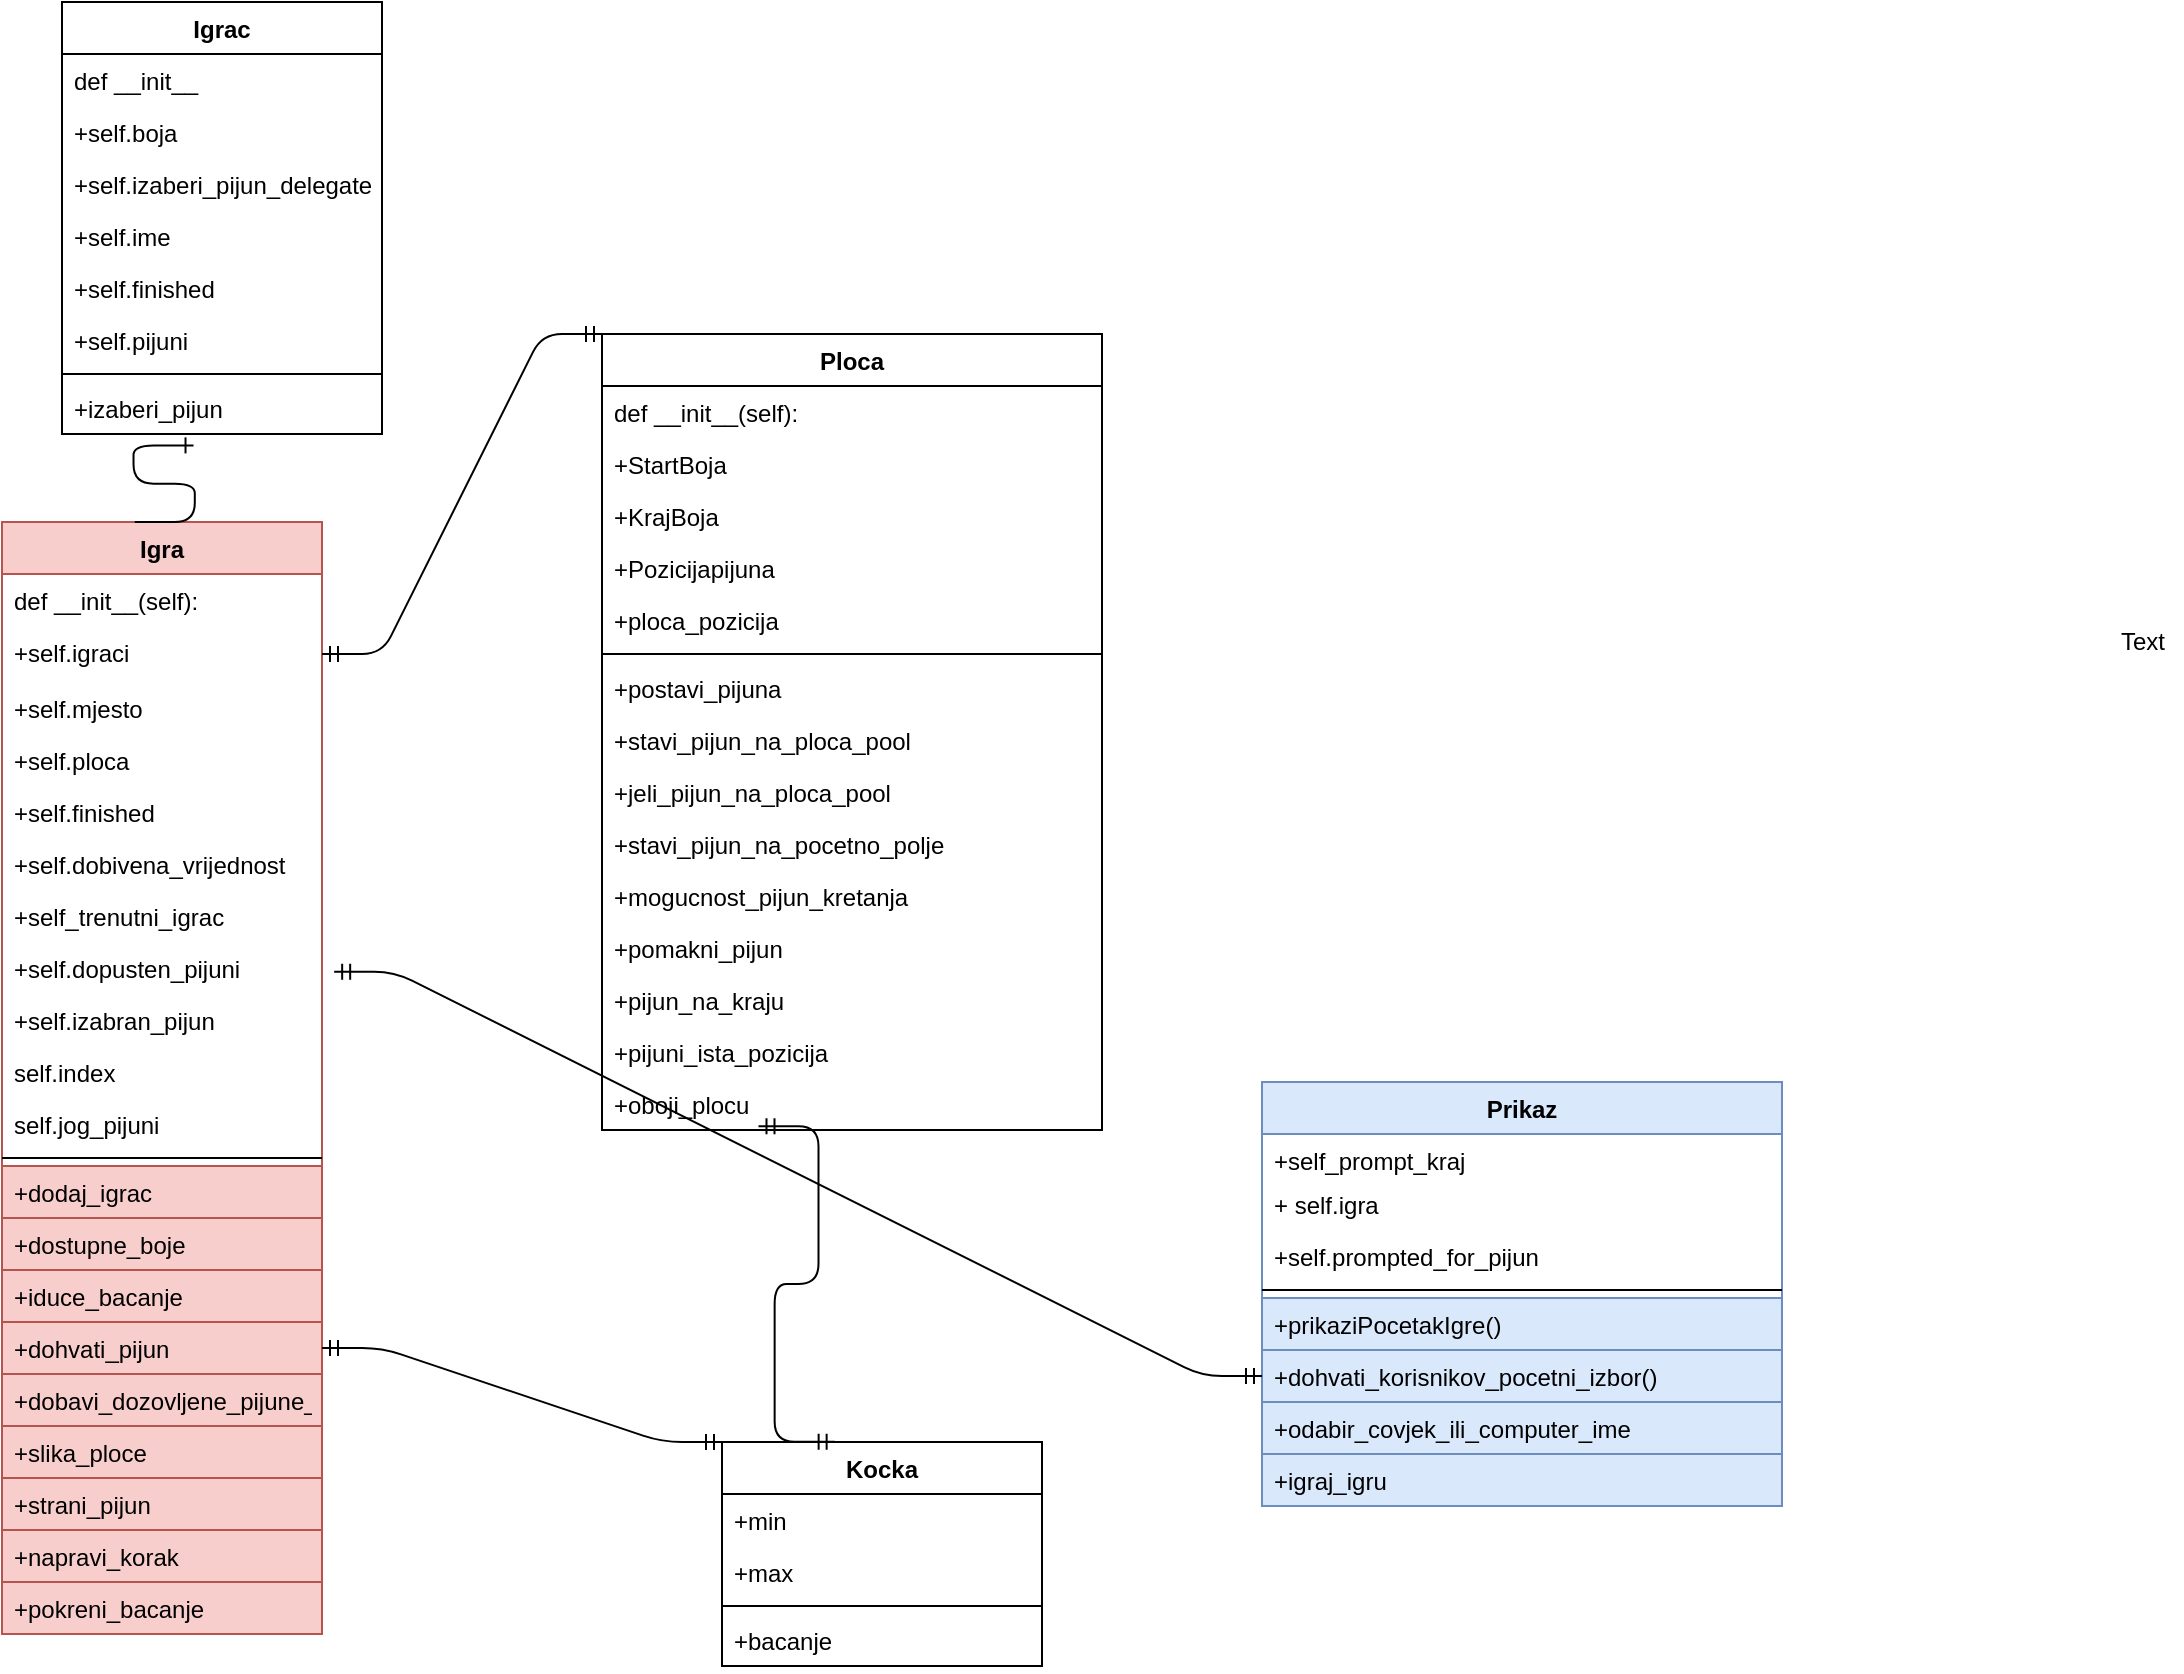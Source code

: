 <mxfile version="14.2.7" type="github" pages="3">
  <diagram id="_c5UoDet7S7U7oNL-fHp" name="UML">
    <mxGraphModel dx="688" dy="808" grid="1" gridSize="10" guides="1" tooltips="1" connect="1" arrows="1" fold="1" page="1" pageScale="1" pageWidth="827" pageHeight="1169" math="0" shadow="0">
      <root>
        <mxCell id="0" />
        <mxCell id="1" parent="0" />
        <mxCell id="5Lk-2WCluk9JZzfyR8hW-23" value="Ploca" style="swimlane;fontStyle=1;align=center;verticalAlign=top;childLayout=stackLayout;horizontal=1;startSize=26;horizontalStack=0;resizeParent=1;resizeParentMax=0;resizeLast=0;collapsible=1;marginBottom=0;" parent="1" vertex="1">
          <mxGeometry x="380" y="386" width="250" height="398" as="geometry" />
        </mxCell>
        <mxCell id="5Lk-2WCluk9JZzfyR8hW-24" value="def __init__(self):&#xa;" style="text;strokeColor=none;fillColor=none;align=left;verticalAlign=top;spacingLeft=4;spacingRight=4;overflow=hidden;rotatable=0;points=[[0,0.5],[1,0.5]];portConstraint=eastwest;" parent="5Lk-2WCluk9JZzfyR8hW-23" vertex="1">
          <mxGeometry y="26" width="250" height="26" as="geometry" />
        </mxCell>
        <mxCell id="5Lk-2WCluk9JZzfyR8hW-48" value="+StartBoja" style="text;strokeColor=none;fillColor=none;align=left;verticalAlign=top;spacingLeft=4;spacingRight=4;overflow=hidden;rotatable=0;points=[[0,0.5],[1,0.5]];portConstraint=eastwest;" parent="5Lk-2WCluk9JZzfyR8hW-23" vertex="1">
          <mxGeometry y="52" width="250" height="26" as="geometry" />
        </mxCell>
        <mxCell id="5Lk-2WCluk9JZzfyR8hW-49" value="+KrajBoja" style="text;strokeColor=none;fillColor=none;align=left;verticalAlign=top;spacingLeft=4;spacingRight=4;overflow=hidden;rotatable=0;points=[[0,0.5],[1,0.5]];portConstraint=eastwest;" parent="5Lk-2WCluk9JZzfyR8hW-23" vertex="1">
          <mxGeometry y="78" width="250" height="26" as="geometry" />
        </mxCell>
        <mxCell id="5Lk-2WCluk9JZzfyR8hW-50" value="+Pozicijapijuna" style="text;strokeColor=none;fillColor=none;align=left;verticalAlign=top;spacingLeft=4;spacingRight=4;overflow=hidden;rotatable=0;points=[[0,0.5],[1,0.5]];portConstraint=eastwest;" parent="5Lk-2WCluk9JZzfyR8hW-23" vertex="1">
          <mxGeometry y="104" width="250" height="26" as="geometry" />
        </mxCell>
        <mxCell id="5Lk-2WCluk9JZzfyR8hW-51" value="+ploca_pozicija" style="text;strokeColor=none;fillColor=none;align=left;verticalAlign=top;spacingLeft=4;spacingRight=4;overflow=hidden;rotatable=0;points=[[0,0.5],[1,0.5]];portConstraint=eastwest;" parent="5Lk-2WCluk9JZzfyR8hW-23" vertex="1">
          <mxGeometry y="130" width="250" height="26" as="geometry" />
        </mxCell>
        <mxCell id="5Lk-2WCluk9JZzfyR8hW-25" value="" style="line;strokeWidth=1;fillColor=none;align=left;verticalAlign=middle;spacingTop=-1;spacingLeft=3;spacingRight=3;rotatable=0;labelPosition=right;points=[];portConstraint=eastwest;" parent="5Lk-2WCluk9JZzfyR8hW-23" vertex="1">
          <mxGeometry y="156" width="250" height="8" as="geometry" />
        </mxCell>
        <mxCell id="5Lk-2WCluk9JZzfyR8hW-32" value="+postavi_pijuna" style="text;strokeColor=none;fillColor=none;align=left;verticalAlign=top;spacingLeft=4;spacingRight=4;overflow=hidden;rotatable=0;points=[[0,0.5],[1,0.5]];portConstraint=eastwest;" parent="5Lk-2WCluk9JZzfyR8hW-23" vertex="1">
          <mxGeometry y="164" width="250" height="26" as="geometry" />
        </mxCell>
        <mxCell id="5Lk-2WCluk9JZzfyR8hW-26" value="+stavi_pijun_na_ploca_pool" style="text;strokeColor=none;fillColor=none;align=left;verticalAlign=top;spacingLeft=4;spacingRight=4;overflow=hidden;rotatable=0;points=[[0,0.5],[1,0.5]];portConstraint=eastwest;" parent="5Lk-2WCluk9JZzfyR8hW-23" vertex="1">
          <mxGeometry y="190" width="250" height="26" as="geometry" />
        </mxCell>
        <mxCell id="5Lk-2WCluk9JZzfyR8hW-27" value="+jeli_pijun_na_ploca_pool" style="text;strokeColor=none;fillColor=none;align=left;verticalAlign=top;spacingLeft=4;spacingRight=4;overflow=hidden;rotatable=0;points=[[0,0.5],[1,0.5]];portConstraint=eastwest;" parent="5Lk-2WCluk9JZzfyR8hW-23" vertex="1">
          <mxGeometry y="216" width="250" height="26" as="geometry" />
        </mxCell>
        <mxCell id="5Lk-2WCluk9JZzfyR8hW-29" value="+stavi_pijun_na_pocetno_polje" style="text;strokeColor=none;fillColor=none;align=left;verticalAlign=top;spacingLeft=4;spacingRight=4;overflow=hidden;rotatable=0;points=[[0,0.5],[1,0.5]];portConstraint=eastwest;" parent="5Lk-2WCluk9JZzfyR8hW-23" vertex="1">
          <mxGeometry y="242" width="250" height="26" as="geometry" />
        </mxCell>
        <mxCell id="5Lk-2WCluk9JZzfyR8hW-30" value="+mogucnost_pijun_kretanja" style="text;strokeColor=none;fillColor=none;align=left;verticalAlign=top;spacingLeft=4;spacingRight=4;overflow=hidden;rotatable=0;points=[[0,0.5],[1,0.5]];portConstraint=eastwest;" parent="5Lk-2WCluk9JZzfyR8hW-23" vertex="1">
          <mxGeometry y="268" width="250" height="26" as="geometry" />
        </mxCell>
        <mxCell id="5Lk-2WCluk9JZzfyR8hW-31" value="+pomakni_pijun" style="text;strokeColor=none;fillColor=none;align=left;verticalAlign=top;spacingLeft=4;spacingRight=4;overflow=hidden;rotatable=0;points=[[0,0.5],[1,0.5]];portConstraint=eastwest;" parent="5Lk-2WCluk9JZzfyR8hW-23" vertex="1">
          <mxGeometry y="294" width="250" height="26" as="geometry" />
        </mxCell>
        <mxCell id="5Lk-2WCluk9JZzfyR8hW-33" value="+pijun_na_kraju" style="text;strokeColor=none;fillColor=none;align=left;verticalAlign=top;spacingLeft=4;spacingRight=4;overflow=hidden;rotatable=0;points=[[0,0.5],[1,0.5]];portConstraint=eastwest;" parent="5Lk-2WCluk9JZzfyR8hW-23" vertex="1">
          <mxGeometry y="320" width="250" height="26" as="geometry" />
        </mxCell>
        <mxCell id="5Lk-2WCluk9JZzfyR8hW-34" value="+pijuni_ista_pozicija" style="text;strokeColor=none;fillColor=none;align=left;verticalAlign=top;spacingLeft=4;spacingRight=4;overflow=hidden;rotatable=0;points=[[0,0.5],[1,0.5]];portConstraint=eastwest;" parent="5Lk-2WCluk9JZzfyR8hW-23" vertex="1">
          <mxGeometry y="346" width="250" height="26" as="geometry" />
        </mxCell>
        <mxCell id="5Lk-2WCluk9JZzfyR8hW-35" value="+oboji_plocu&#xa;" style="text;strokeColor=none;fillColor=none;align=left;verticalAlign=top;spacingLeft=4;spacingRight=4;overflow=hidden;rotatable=0;points=[[0,0.5],[1,0.5]];portConstraint=eastwest;" parent="5Lk-2WCluk9JZzfyR8hW-23" vertex="1">
          <mxGeometry y="372" width="250" height="26" as="geometry" />
        </mxCell>
        <mxCell id="5Lk-2WCluk9JZzfyR8hW-53" value="Igrac" style="swimlane;fontStyle=1;align=center;verticalAlign=top;childLayout=stackLayout;horizontal=1;startSize=26;horizontalStack=0;resizeParent=1;resizeParentMax=0;resizeLast=0;collapsible=1;marginBottom=0;" parent="1" vertex="1">
          <mxGeometry x="110" y="220" width="160" height="216" as="geometry" />
        </mxCell>
        <mxCell id="5Lk-2WCluk9JZzfyR8hW-54" value="def __init__&#xa;" style="text;strokeColor=none;fillColor=none;align=left;verticalAlign=top;spacingLeft=4;spacingRight=4;overflow=hidden;rotatable=0;points=[[0,0.5],[1,0.5]];portConstraint=eastwest;" parent="5Lk-2WCluk9JZzfyR8hW-53" vertex="1">
          <mxGeometry y="26" width="160" height="26" as="geometry" />
        </mxCell>
        <mxCell id="5Lk-2WCluk9JZzfyR8hW-57" value="+self.boja" style="text;strokeColor=none;fillColor=none;align=left;verticalAlign=top;spacingLeft=4;spacingRight=4;overflow=hidden;rotatable=0;points=[[0,0.5],[1,0.5]];portConstraint=eastwest;" parent="5Lk-2WCluk9JZzfyR8hW-53" vertex="1">
          <mxGeometry y="52" width="160" height="26" as="geometry" />
        </mxCell>
        <mxCell id="5Lk-2WCluk9JZzfyR8hW-58" value="+self.izaberi_pijun_delegate" style="text;strokeColor=none;fillColor=none;align=left;verticalAlign=top;spacingLeft=4;spacingRight=4;overflow=hidden;rotatable=0;points=[[0,0.5],[1,0.5]];portConstraint=eastwest;" parent="5Lk-2WCluk9JZzfyR8hW-53" vertex="1">
          <mxGeometry y="78" width="160" height="26" as="geometry" />
        </mxCell>
        <mxCell id="5Lk-2WCluk9JZzfyR8hW-59" value="+self.ime" style="text;strokeColor=none;fillColor=none;align=left;verticalAlign=top;spacingLeft=4;spacingRight=4;overflow=hidden;rotatable=0;points=[[0,0.5],[1,0.5]];portConstraint=eastwest;" parent="5Lk-2WCluk9JZzfyR8hW-53" vertex="1">
          <mxGeometry y="104" width="160" height="26" as="geometry" />
        </mxCell>
        <mxCell id="5Lk-2WCluk9JZzfyR8hW-60" value="+self.finished" style="text;strokeColor=none;fillColor=none;align=left;verticalAlign=top;spacingLeft=4;spacingRight=4;overflow=hidden;rotatable=0;points=[[0,0.5],[1,0.5]];portConstraint=eastwest;" parent="5Lk-2WCluk9JZzfyR8hW-53" vertex="1">
          <mxGeometry y="130" width="160" height="26" as="geometry" />
        </mxCell>
        <mxCell id="5Lk-2WCluk9JZzfyR8hW-61" value="+self.pijuni" style="text;strokeColor=none;fillColor=none;align=left;verticalAlign=top;spacingLeft=4;spacingRight=4;overflow=hidden;rotatable=0;points=[[0,0.5],[1,0.5]];portConstraint=eastwest;" parent="5Lk-2WCluk9JZzfyR8hW-53" vertex="1">
          <mxGeometry y="156" width="160" height="26" as="geometry" />
        </mxCell>
        <mxCell id="5Lk-2WCluk9JZzfyR8hW-55" value="" style="line;strokeWidth=1;fillColor=none;align=left;verticalAlign=middle;spacingTop=-1;spacingLeft=3;spacingRight=3;rotatable=0;labelPosition=right;points=[];portConstraint=eastwest;" parent="5Lk-2WCluk9JZzfyR8hW-53" vertex="1">
          <mxGeometry y="182" width="160" height="8" as="geometry" />
        </mxCell>
        <mxCell id="5Lk-2WCluk9JZzfyR8hW-56" value="+izaberi_pijun" style="text;strokeColor=none;fillColor=none;align=left;verticalAlign=top;spacingLeft=4;spacingRight=4;overflow=hidden;rotatable=0;points=[[0,0.5],[1,0.5]];portConstraint=eastwest;" parent="5Lk-2WCluk9JZzfyR8hW-53" vertex="1">
          <mxGeometry y="190" width="160" height="26" as="geometry" />
        </mxCell>
        <mxCell id="5Lk-2WCluk9JZzfyR8hW-62" value="Igra" style="swimlane;fontStyle=1;align=center;verticalAlign=top;childLayout=stackLayout;horizontal=1;startSize=26;horizontalStack=0;resizeParent=1;resizeParentMax=0;resizeLast=0;collapsible=1;marginBottom=0;fillColor=#f8cecc;strokeColor=#b85450;" parent="1" vertex="1">
          <mxGeometry x="80" y="480" width="160" height="556" as="geometry" />
        </mxCell>
        <mxCell id="5Lk-2WCluk9JZzfyR8hW-63" value="def __init__(self):&#xa;" style="text;strokeColor=none;fillColor=none;align=left;verticalAlign=top;spacingLeft=4;spacingRight=4;overflow=hidden;rotatable=0;points=[[0,0.5],[1,0.5]];portConstraint=eastwest;" parent="5Lk-2WCluk9JZzfyR8hW-62" vertex="1">
          <mxGeometry y="26" width="160" height="26" as="geometry" />
        </mxCell>
        <mxCell id="5Lk-2WCluk9JZzfyR8hW-66" value="+self.igraci" style="text;align=left;verticalAlign=top;spacingLeft=4;spacingRight=4;overflow=hidden;rotatable=0;points=[[0,0.5],[1,0.5]];portConstraint=eastwest;" parent="5Lk-2WCluk9JZzfyR8hW-62" vertex="1">
          <mxGeometry y="52" width="160" height="28" as="geometry" />
        </mxCell>
        <mxCell id="5Lk-2WCluk9JZzfyR8hW-67" value="+self.mjesto" style="text;strokeColor=none;fillColor=none;align=left;verticalAlign=top;spacingLeft=4;spacingRight=4;overflow=hidden;rotatable=0;points=[[0,0.5],[1,0.5]];portConstraint=eastwest;" parent="5Lk-2WCluk9JZzfyR8hW-62" vertex="1">
          <mxGeometry y="80" width="160" height="26" as="geometry" />
        </mxCell>
        <mxCell id="5Lk-2WCluk9JZzfyR8hW-77" value="+self.ploca" style="text;strokeColor=none;fillColor=none;align=left;verticalAlign=top;spacingLeft=4;spacingRight=4;overflow=hidden;rotatable=0;points=[[0,0.5],[1,0.5]];portConstraint=eastwest;" parent="5Lk-2WCluk9JZzfyR8hW-62" vertex="1">
          <mxGeometry y="106" width="160" height="26" as="geometry" />
        </mxCell>
        <mxCell id="5Lk-2WCluk9JZzfyR8hW-68" value="+self.finished" style="text;strokeColor=none;fillColor=none;align=left;verticalAlign=top;spacingLeft=4;spacingRight=4;overflow=hidden;rotatable=0;points=[[0,0.5],[1,0.5]];portConstraint=eastwest;" parent="5Lk-2WCluk9JZzfyR8hW-62" vertex="1">
          <mxGeometry y="132" width="160" height="26" as="geometry" />
        </mxCell>
        <mxCell id="5Lk-2WCluk9JZzfyR8hW-69" value="+self.dobivena_vrijednost" style="text;strokeColor=none;fillColor=none;align=left;verticalAlign=top;spacingLeft=4;spacingRight=4;overflow=hidden;rotatable=0;points=[[0,0.5],[1,0.5]];portConstraint=eastwest;" parent="5Lk-2WCluk9JZzfyR8hW-62" vertex="1">
          <mxGeometry y="158" width="160" height="26" as="geometry" />
        </mxCell>
        <mxCell id="5Lk-2WCluk9JZzfyR8hW-70" value="+self_trenutni_igrac" style="text;strokeColor=none;fillColor=none;align=left;verticalAlign=top;spacingLeft=4;spacingRight=4;overflow=hidden;rotatable=0;points=[[0,0.5],[1,0.5]];portConstraint=eastwest;" parent="5Lk-2WCluk9JZzfyR8hW-62" vertex="1">
          <mxGeometry y="184" width="160" height="26" as="geometry" />
        </mxCell>
        <mxCell id="5Lk-2WCluk9JZzfyR8hW-71" value="+self.dopusten_pijuni" style="text;strokeColor=none;fillColor=none;align=left;verticalAlign=top;spacingLeft=4;spacingRight=4;overflow=hidden;rotatable=0;points=[[0,0.5],[1,0.5]];portConstraint=eastwest;" parent="5Lk-2WCluk9JZzfyR8hW-62" vertex="1">
          <mxGeometry y="210" width="160" height="26" as="geometry" />
        </mxCell>
        <mxCell id="5Lk-2WCluk9JZzfyR8hW-72" value="+self.izabran_pijun" style="text;strokeColor=none;fillColor=none;align=left;verticalAlign=top;spacingLeft=4;spacingRight=4;overflow=hidden;rotatable=0;points=[[0,0.5],[1,0.5]];portConstraint=eastwest;" parent="5Lk-2WCluk9JZzfyR8hW-62" vertex="1">
          <mxGeometry y="236" width="160" height="26" as="geometry" />
        </mxCell>
        <mxCell id="5Lk-2WCluk9JZzfyR8hW-73" value="self.index" style="text;strokeColor=none;fillColor=none;align=left;verticalAlign=top;spacingLeft=4;spacingRight=4;overflow=hidden;rotatable=0;points=[[0,0.5],[1,0.5]];portConstraint=eastwest;" parent="5Lk-2WCluk9JZzfyR8hW-62" vertex="1">
          <mxGeometry y="262" width="160" height="26" as="geometry" />
        </mxCell>
        <mxCell id="5Lk-2WCluk9JZzfyR8hW-76" value="self.jog_pijuni" style="text;strokeColor=none;fillColor=none;align=left;verticalAlign=top;spacingLeft=4;spacingRight=4;overflow=hidden;rotatable=0;points=[[0,0.5],[1,0.5]];portConstraint=eastwest;" parent="5Lk-2WCluk9JZzfyR8hW-62" vertex="1">
          <mxGeometry y="288" width="160" height="26" as="geometry" />
        </mxCell>
        <mxCell id="5Lk-2WCluk9JZzfyR8hW-75" value="" style="line;strokeWidth=1;fillColor=none;align=left;verticalAlign=middle;spacingTop=-1;spacingLeft=3;spacingRight=3;rotatable=0;labelPosition=right;points=[];portConstraint=eastwest;" parent="5Lk-2WCluk9JZzfyR8hW-62" vertex="1">
          <mxGeometry y="314" width="160" height="8" as="geometry" />
        </mxCell>
        <mxCell id="5Lk-2WCluk9JZzfyR8hW-65" value="+dodaj_igrac" style="text;strokeColor=#b85450;fillColor=#f8cecc;align=left;verticalAlign=top;spacingLeft=4;spacingRight=4;overflow=hidden;rotatable=0;points=[[0,0.5],[1,0.5]];portConstraint=eastwest;" parent="5Lk-2WCluk9JZzfyR8hW-62" vertex="1">
          <mxGeometry y="322" width="160" height="26" as="geometry" />
        </mxCell>
        <mxCell id="5Lk-2WCluk9JZzfyR8hW-78" value="+dostupne_boje" style="text;strokeColor=#b85450;fillColor=#f8cecc;align=left;verticalAlign=top;spacingLeft=4;spacingRight=4;overflow=hidden;rotatable=0;points=[[0,0.5],[1,0.5]];portConstraint=eastwest;" parent="5Lk-2WCluk9JZzfyR8hW-62" vertex="1">
          <mxGeometry y="348" width="160" height="26" as="geometry" />
        </mxCell>
        <mxCell id="5Lk-2WCluk9JZzfyR8hW-79" value="+iduce_bacanje" style="text;strokeColor=#b85450;fillColor=#f8cecc;align=left;verticalAlign=top;spacingLeft=4;spacingRight=4;overflow=hidden;rotatable=0;points=[[0,0.5],[1,0.5]];portConstraint=eastwest;" parent="5Lk-2WCluk9JZzfyR8hW-62" vertex="1">
          <mxGeometry y="374" width="160" height="26" as="geometry" />
        </mxCell>
        <mxCell id="5Lk-2WCluk9JZzfyR8hW-80" value="+dohvati_pijun" style="text;strokeColor=#b85450;fillColor=#f8cecc;align=left;verticalAlign=top;spacingLeft=4;spacingRight=4;overflow=hidden;rotatable=0;points=[[0,0.5],[1,0.5]];portConstraint=eastwest;" parent="5Lk-2WCluk9JZzfyR8hW-62" vertex="1">
          <mxGeometry y="400" width="160" height="26" as="geometry" />
        </mxCell>
        <mxCell id="5Lk-2WCluk9JZzfyR8hW-81" value="+dobavi_dozovljene_pijune_za_micanje" style="text;strokeColor=#b85450;fillColor=#f8cecc;align=left;verticalAlign=top;spacingLeft=4;spacingRight=4;overflow=hidden;rotatable=0;points=[[0,0.5],[1,0.5]];portConstraint=eastwest;" parent="5Lk-2WCluk9JZzfyR8hW-62" vertex="1">
          <mxGeometry y="426" width="160" height="26" as="geometry" />
        </mxCell>
        <mxCell id="5Lk-2WCluk9JZzfyR8hW-82" value="+slika_ploce" style="text;strokeColor=#b85450;fillColor=#f8cecc;align=left;verticalAlign=top;spacingLeft=4;spacingRight=4;overflow=hidden;rotatable=0;points=[[0,0.5],[1,0.5]];portConstraint=eastwest;" parent="5Lk-2WCluk9JZzfyR8hW-62" vertex="1">
          <mxGeometry y="452" width="160" height="26" as="geometry" />
        </mxCell>
        <mxCell id="P3WCugWBcFIrIiBlnVip-1" value="+strani_pijun" style="text;strokeColor=#b85450;fillColor=#f8cecc;align=left;verticalAlign=top;spacingLeft=4;spacingRight=4;overflow=hidden;rotatable=0;points=[[0,0.5],[1,0.5]];portConstraint=eastwest;" vertex="1" parent="5Lk-2WCluk9JZzfyR8hW-62">
          <mxGeometry y="478" width="160" height="26" as="geometry" />
        </mxCell>
        <mxCell id="5Lk-2WCluk9JZzfyR8hW-84" value="+napravi_korak" style="text;strokeColor=#b85450;fillColor=#f8cecc;align=left;verticalAlign=top;spacingLeft=4;spacingRight=4;overflow=hidden;rotatable=0;points=[[0,0.5],[1,0.5]];portConstraint=eastwest;" parent="5Lk-2WCluk9JZzfyR8hW-62" vertex="1">
          <mxGeometry y="504" width="160" height="26" as="geometry" />
        </mxCell>
        <mxCell id="5Lk-2WCluk9JZzfyR8hW-86" value="+pokreni_bacanje" style="text;strokeColor=#b85450;fillColor=#f8cecc;align=left;verticalAlign=top;spacingLeft=4;spacingRight=4;overflow=hidden;rotatable=0;points=[[0,0.5],[1,0.5]];portConstraint=eastwest;" parent="5Lk-2WCluk9JZzfyR8hW-62" vertex="1">
          <mxGeometry y="530" width="160" height="26" as="geometry" />
        </mxCell>
        <mxCell id="5Lk-2WCluk9JZzfyR8hW-94" value="Text" style="text;html=1;align=center;verticalAlign=middle;resizable=0;points=[];autosize=1;" parent="1" vertex="1">
          <mxGeometry x="1130" y="530" width="40" height="20" as="geometry" />
        </mxCell>
        <mxCell id="5Lk-2WCluk9JZzfyR8hW-95" value="Kocka" style="swimlane;fontStyle=1;align=center;verticalAlign=top;childLayout=stackLayout;horizontal=1;startSize=26;horizontalStack=0;resizeParent=1;resizeParentMax=0;resizeLast=0;collapsible=1;marginBottom=0;" parent="1" vertex="1">
          <mxGeometry x="440" y="940" width="160" height="112" as="geometry" />
        </mxCell>
        <mxCell id="5Lk-2WCluk9JZzfyR8hW-96" value="+min" style="text;strokeColor=none;fillColor=none;align=left;verticalAlign=top;spacingLeft=4;spacingRight=4;overflow=hidden;rotatable=0;points=[[0,0.5],[1,0.5]];portConstraint=eastwest;" parent="5Lk-2WCluk9JZzfyR8hW-95" vertex="1">
          <mxGeometry y="26" width="160" height="26" as="geometry" />
        </mxCell>
        <mxCell id="5Lk-2WCluk9JZzfyR8hW-99" value="+max" style="text;strokeColor=none;fillColor=none;align=left;verticalAlign=top;spacingLeft=4;spacingRight=4;overflow=hidden;rotatable=0;points=[[0,0.5],[1,0.5]];portConstraint=eastwest;" parent="5Lk-2WCluk9JZzfyR8hW-95" vertex="1">
          <mxGeometry y="52" width="160" height="26" as="geometry" />
        </mxCell>
        <mxCell id="5Lk-2WCluk9JZzfyR8hW-97" value="" style="line;strokeWidth=1;fillColor=none;align=left;verticalAlign=middle;spacingTop=-1;spacingLeft=3;spacingRight=3;rotatable=0;labelPosition=right;points=[];portConstraint=eastwest;" parent="5Lk-2WCluk9JZzfyR8hW-95" vertex="1">
          <mxGeometry y="78" width="160" height="8" as="geometry" />
        </mxCell>
        <mxCell id="5Lk-2WCluk9JZzfyR8hW-98" value="+bacanje" style="text;strokeColor=none;fillColor=none;align=left;verticalAlign=top;spacingLeft=4;spacingRight=4;overflow=hidden;rotatable=0;points=[[0,0.5],[1,0.5]];portConstraint=eastwest;" parent="5Lk-2WCluk9JZzfyR8hW-95" vertex="1">
          <mxGeometry y="86" width="160" height="26" as="geometry" />
        </mxCell>
        <mxCell id="5Lk-2WCluk9JZzfyR8hW-104" value="Prikaz" style="swimlane;fontStyle=1;align=center;verticalAlign=top;childLayout=stackLayout;horizontal=1;startSize=26;horizontalStack=0;resizeParent=1;resizeParentMax=0;resizeLast=0;collapsible=1;marginBottom=0;fillColor=#dae8fc;strokeColor=#6c8ebf;" parent="1" vertex="1">
          <mxGeometry x="710" y="760" width="260" height="212" as="geometry" />
        </mxCell>
        <mxCell id="5Lk-2WCluk9JZzfyR8hW-109" value="+self_prompt_kraj" style="text;strokeColor=none;fillColor=none;align=left;verticalAlign=top;spacingLeft=4;spacingRight=4;overflow=hidden;rotatable=0;points=[[0,0.5],[1,0.5]];portConstraint=eastwest;" parent="5Lk-2WCluk9JZzfyR8hW-104" vertex="1">
          <mxGeometry y="26" width="260" height="22" as="geometry" />
        </mxCell>
        <mxCell id="5Lk-2WCluk9JZzfyR8hW-111" value="+ self.igra" style="text;strokeColor=none;fillColor=none;align=left;verticalAlign=top;spacingLeft=4;spacingRight=4;overflow=hidden;rotatable=0;points=[[0,0.5],[1,0.5]];portConstraint=eastwest;" parent="5Lk-2WCluk9JZzfyR8hW-104" vertex="1">
          <mxGeometry y="48" width="260" height="26" as="geometry" />
        </mxCell>
        <mxCell id="P3WCugWBcFIrIiBlnVip-2" value="+self.prompted_for_pijun" style="text;strokeColor=none;fillColor=none;align=left;verticalAlign=top;spacingLeft=4;spacingRight=4;overflow=hidden;rotatable=0;points=[[0,0.5],[1,0.5]];portConstraint=eastwest;" vertex="1" parent="5Lk-2WCluk9JZzfyR8hW-104">
          <mxGeometry y="74" width="260" height="26" as="geometry" />
        </mxCell>
        <mxCell id="5Lk-2WCluk9JZzfyR8hW-106" value="" style="line;strokeWidth=1;fillColor=none;align=left;verticalAlign=middle;spacingTop=-1;spacingLeft=3;spacingRight=3;rotatable=0;labelPosition=right;points=[];portConstraint=eastwest;" parent="5Lk-2WCluk9JZzfyR8hW-104" vertex="1">
          <mxGeometry y="100" width="260" height="8" as="geometry" />
        </mxCell>
        <mxCell id="5Lk-2WCluk9JZzfyR8hW-107" value="+prikaziPocetakIgre()" style="text;strokeColor=#6c8ebf;fillColor=#dae8fc;align=left;verticalAlign=top;spacingLeft=4;spacingRight=4;overflow=hidden;rotatable=0;points=[[0,0.5],[1,0.5]];portConstraint=eastwest;" parent="5Lk-2WCluk9JZzfyR8hW-104" vertex="1">
          <mxGeometry y="108" width="260" height="26" as="geometry" />
        </mxCell>
        <mxCell id="5Lk-2WCluk9JZzfyR8hW-112" value="+dohvati_korisnikov_pocetni_izbor()" style="text;strokeColor=#6c8ebf;fillColor=#dae8fc;align=left;verticalAlign=top;spacingLeft=4;spacingRight=4;overflow=hidden;rotatable=0;points=[[0,0.5],[1,0.5]];portConstraint=eastwest;" parent="5Lk-2WCluk9JZzfyR8hW-104" vertex="1">
          <mxGeometry y="134" width="260" height="26" as="geometry" />
        </mxCell>
        <mxCell id="5Lk-2WCluk9JZzfyR8hW-114" value="+odabir_covjek_ili_computer_ime" style="text;strokeColor=#6c8ebf;fillColor=#dae8fc;align=left;verticalAlign=top;spacingLeft=4;spacingRight=4;overflow=hidden;rotatable=0;points=[[0,0.5],[1,0.5]];portConstraint=eastwest;" parent="5Lk-2WCluk9JZzfyR8hW-104" vertex="1">
          <mxGeometry y="160" width="260" height="26" as="geometry" />
        </mxCell>
        <mxCell id="5Lk-2WCluk9JZzfyR8hW-115" value="+igraj_igru" style="text;strokeColor=#6c8ebf;fillColor=#dae8fc;align=left;verticalAlign=top;spacingLeft=4;spacingRight=4;overflow=hidden;rotatable=0;points=[[0,0.5],[1,0.5]];portConstraint=eastwest;" parent="5Lk-2WCluk9JZzfyR8hW-104" vertex="1">
          <mxGeometry y="186" width="260" height="26" as="geometry" />
        </mxCell>
        <mxCell id="5Lk-2WCluk9JZzfyR8hW-116" value="" style="edgeStyle=entityRelationEdgeStyle;fontSize=12;html=1;endArrow=ERone;endFill=1;exitX=0.415;exitY=0;exitDx=0;exitDy=0;exitPerimeter=0;entryX=0.411;entryY=1.219;entryDx=0;entryDy=0;entryPerimeter=0;" parent="1" source="5Lk-2WCluk9JZzfyR8hW-62" edge="1" target="5Lk-2WCluk9JZzfyR8hW-56">
          <mxGeometry width="100" height="100" relative="1" as="geometry">
            <mxPoint x="190" y="600" as="sourcePoint" />
            <mxPoint x="291" y="373" as="targetPoint" />
          </mxGeometry>
        </mxCell>
        <mxCell id="5Lk-2WCluk9JZzfyR8hW-117" value="" style="edgeStyle=entityRelationEdgeStyle;fontSize=12;html=1;endArrow=ERmandOne;startArrow=ERmandOne;entryX=0;entryY=0;entryDx=0;entryDy=0;" parent="1" source="5Lk-2WCluk9JZzfyR8hW-66" target="5Lk-2WCluk9JZzfyR8hW-23" edge="1">
          <mxGeometry width="100" height="100" relative="1" as="geometry">
            <mxPoint x="280" y="700" as="sourcePoint" />
            <mxPoint x="390" y="600" as="targetPoint" />
          </mxGeometry>
        </mxCell>
        <mxCell id="5Lk-2WCluk9JZzfyR8hW-118" value="" style="edgeStyle=entityRelationEdgeStyle;fontSize=12;html=1;endArrow=ERmandOne;startArrow=ERmandOne;exitX=1.038;exitY=-0.43;exitDx=0;exitDy=0;exitPerimeter=0;entryX=0;entryY=0.5;entryDx=0;entryDy=0;" parent="1" source="5Lk-2WCluk9JZzfyR8hW-72" target="5Lk-2WCluk9JZzfyR8hW-112" edge="1">
          <mxGeometry width="100" height="100" relative="1" as="geometry">
            <mxPoint x="500" y="970" as="sourcePoint" />
            <mxPoint x="600" y="870" as="targetPoint" />
          </mxGeometry>
        </mxCell>
        <mxCell id="5Lk-2WCluk9JZzfyR8hW-120" value="" style="edgeStyle=entityRelationEdgeStyle;fontSize=12;html=1;endArrow=ERmandOne;startArrow=ERmandOne;entryX=0.352;entryY=-0.001;entryDx=0;entryDy=0;entryPerimeter=0;exitX=0.313;exitY=0.926;exitDx=0;exitDy=0;exitPerimeter=0;" parent="1" source="5Lk-2WCluk9JZzfyR8hW-35" target="5Lk-2WCluk9JZzfyR8hW-95" edge="1">
          <mxGeometry width="100" height="100" relative="1" as="geometry">
            <mxPoint x="280" y="1020" as="sourcePoint" />
            <mxPoint x="380" y="920" as="targetPoint" />
          </mxGeometry>
        </mxCell>
        <mxCell id="Ro9uZy8rx2496YqdpFuz-1" value="" style="edgeStyle=entityRelationEdgeStyle;fontSize=12;html=1;endArrow=ERmandOne;startArrow=ERmandOne;entryX=1;entryY=0.5;entryDx=0;entryDy=0;exitX=0;exitY=0;exitDx=0;exitDy=0;" parent="1" source="5Lk-2WCluk9JZzfyR8hW-95" target="5Lk-2WCluk9JZzfyR8hW-80" edge="1">
          <mxGeometry width="100" height="100" relative="1" as="geometry">
            <mxPoint x="610" y="810" as="sourcePoint" />
            <mxPoint x="710" y="710" as="targetPoint" />
          </mxGeometry>
        </mxCell>
      </root>
    </mxGraphModel>
  </diagram>
  <diagram id="WkWae0V2T4ftGJnn2FQq" name="Dijagram">
    <mxGraphModel dx="413" dy="485" grid="1" gridSize="10" guides="1" tooltips="1" connect="1" arrows="1" fold="1" page="1" pageScale="1" pageWidth="827" pageHeight="1169" math="0" shadow="0">
      <root>
        <mxCell id="GAQ1wbNPf6ZKFv2ZUsRi-0" />
        <mxCell id="GAQ1wbNPf6ZKFv2ZUsRi-1" parent="GAQ1wbNPf6ZKFv2ZUsRi-0" />
        <mxCell id="GAQ1wbNPf6ZKFv2ZUsRi-2" value="«model»&lt;br&gt;&lt;b&gt;Kocka&lt;br&gt;&lt;/b&gt;" style="html=1;" parent="GAQ1wbNPf6ZKFv2ZUsRi-1" vertex="1">
          <mxGeometry x="100" y="80" width="110" height="50" as="geometry" />
        </mxCell>
        <mxCell id="GAQ1wbNPf6ZKFv2ZUsRi-3" value="«view»&lt;br&gt;&lt;b&gt;Prikaz&lt;/b&gt;" style="html=1;fillColor=#dae8fc;strokeColor=#6c8ebf;" parent="GAQ1wbNPf6ZKFv2ZUsRi-1" vertex="1">
          <mxGeometry x="610" y="230" width="110" height="50" as="geometry" />
        </mxCell>
        <mxCell id="GAQ1wbNPf6ZKFv2ZUsRi-4" value="«controller»&lt;br&gt;&lt;b&gt;Igra&lt;/b&gt;" style="html=1;fillColor=#f8cecc;strokeColor=#b85450;" parent="GAQ1wbNPf6ZKFv2ZUsRi-1" vertex="1">
          <mxGeometry x="370" y="330" width="110" height="50" as="geometry" />
        </mxCell>
        <mxCell id="GAQ1wbNPf6ZKFv2ZUsRi-5" value="«model»&lt;br&gt;&lt;b&gt;Ploca&lt;/b&gt;" style="html=1;" parent="GAQ1wbNPf6ZKFv2ZUsRi-1" vertex="1">
          <mxGeometry x="395" y="130" width="110" height="50" as="geometry" />
        </mxCell>
        <mxCell id="GAQ1wbNPf6ZKFv2ZUsRi-6" value="«model»&lt;br&gt;&lt;b&gt;Igrac&lt;/b&gt;" style="html=1;" parent="GAQ1wbNPf6ZKFv2ZUsRi-1" vertex="1">
          <mxGeometry x="100" y="230" width="110" height="50" as="geometry" />
        </mxCell>
        <mxCell id="GAQ1wbNPf6ZKFv2ZUsRi-7" value="" style="endArrow=none;html=1;edgeStyle=orthogonalEdgeStyle;exitX=0.68;exitY=0.02;exitDx=0;exitDy=0;exitPerimeter=0;" parent="GAQ1wbNPf6ZKFv2ZUsRi-1" source="GAQ1wbNPf6ZKFv2ZUsRi-4" edge="1">
          <mxGeometry relative="1" as="geometry">
            <mxPoint x="465" y="330" as="sourcePoint" />
            <mxPoint x="610.0" y="255" as="targetPoint" />
            <Array as="points">
              <mxPoint x="445" y="255" />
            </Array>
          </mxGeometry>
        </mxCell>
        <mxCell id="GAQ1wbNPf6ZKFv2ZUsRi-8" value="" style="endArrow=none;html=1;edgeStyle=orthogonalEdgeStyle;entryX=0;entryY=0;entryDx=0;entryDy=0;" parent="GAQ1wbNPf6ZKFv2ZUsRi-1" target="GAQ1wbNPf6ZKFv2ZUsRi-4" edge="1">
          <mxGeometry relative="1" as="geometry">
            <mxPoint x="210" y="254.5" as="sourcePoint" />
            <mxPoint x="370.0" y="254.5" as="targetPoint" />
            <Array as="points">
              <mxPoint x="365" y="255" />
            </Array>
          </mxGeometry>
        </mxCell>
        <mxCell id="GAQ1wbNPf6ZKFv2ZUsRi-9" value="" style="endArrow=none;html=1;edgeStyle=orthogonalEdgeStyle;entryX=0.75;entryY=0;entryDx=0;entryDy=0;" parent="GAQ1wbNPf6ZKFv2ZUsRi-1" target="GAQ1wbNPf6ZKFv2ZUsRi-5" edge="1">
          <mxGeometry relative="1" as="geometry">
            <mxPoint x="205" y="90" as="sourcePoint" />
            <mxPoint x="365.0" y="90" as="targetPoint" />
            <Array as="points">
              <mxPoint x="363" y="91" />
            </Array>
          </mxGeometry>
        </mxCell>
        <mxCell id="GAQ1wbNPf6ZKFv2ZUsRi-10" value="" style="endArrow=none;html=1;edgeStyle=orthogonalEdgeStyle;exitX=0.5;exitY=1;exitDx=0;exitDy=0;entryX=0.5;entryY=0;entryDx=0;entryDy=0;" parent="GAQ1wbNPf6ZKFv2ZUsRi-1" source="GAQ1wbNPf6ZKFv2ZUsRi-5" target="GAQ1wbNPf6ZKFv2ZUsRi-4" edge="1">
          <mxGeometry relative="1" as="geometry">
            <mxPoint x="270" y="180" as="sourcePoint" />
            <mxPoint x="430" y="180" as="targetPoint" />
            <Array as="points">
              <mxPoint x="425" y="200" />
              <mxPoint x="425" y="200" />
            </Array>
          </mxGeometry>
        </mxCell>
        <mxCell id="GAQ1wbNPf6ZKFv2ZUsRi-11" value="" style="endArrow=none;html=1;edgeStyle=orthogonalEdgeStyle;exitX=0.5;exitY=1;exitDx=0;exitDy=0;entryX=0.5;entryY=0;entryDx=0;entryDy=0;" parent="GAQ1wbNPf6ZKFv2ZUsRi-1" edge="1">
          <mxGeometry relative="1" as="geometry">
            <mxPoint x="154.5" y="130" as="sourcePoint" />
            <mxPoint x="154.5" y="230" as="targetPoint" />
            <Array as="points">
              <mxPoint x="154.5" y="200" />
              <mxPoint x="154.5" y="200" />
            </Array>
          </mxGeometry>
        </mxCell>
      </root>
    </mxGraphModel>
  </diagram>
  <diagram id="O85xi43B0JRecJG0S4Nx" name="Dijagram klasa pogleda Čovječe ne ljuti se">
    <mxGraphModel dx="836" dy="516" grid="1" gridSize="10" guides="1" tooltips="1" connect="1" arrows="1" fold="1" page="1" pageScale="1" pageWidth="827" pageHeight="1169" math="0" shadow="0">
      <root>
        <mxCell id="WdMJ5OcjHjvA4ntCFSDY-0" />
        <mxCell id="WdMJ5OcjHjvA4ntCFSDY-1" parent="WdMJ5OcjHjvA4ntCFSDY-0" />
        <mxCell id="q222Uh0aoFUY95NXyKkL-0" value="Prikaz" style="swimlane;fontStyle=1;align=center;verticalAlign=top;childLayout=stackLayout;horizontal=1;startSize=26;horizontalStack=0;resizeParent=1;resizeParentMax=0;resizeLast=0;collapsible=1;marginBottom=0;strokeColor=#6c8ebf;fillColor=#dae8fc;html=1;" parent="WdMJ5OcjHjvA4ntCFSDY-1" vertex="1">
          <mxGeometry x="130" y="230" width="160" height="138" as="geometry">
            <mxRectangle x="130" y="230" width="70" height="26" as="alternateBounds" />
          </mxGeometry>
        </mxCell>
        <mxCell id="q222Uh0aoFUY95NXyKkL-2" value="" style="line;strokeWidth=1;fillColor=none;align=left;verticalAlign=middle;spacingTop=-1;spacingLeft=3;spacingRight=3;rotatable=0;labelPosition=right;points=[];portConstraint=eastwest;" parent="q222Uh0aoFUY95NXyKkL-0" vertex="1">
          <mxGeometry y="26" width="160" height="8" as="geometry" />
        </mxCell>
        <mxCell id="q222Uh0aoFUY95NXyKkL-3" value="prikaziPocetakIgre()" style="text;strokeColor=none;fillColor=none;align=left;verticalAlign=top;spacingLeft=4;spacingRight=4;overflow=hidden;rotatable=0;points=[[0,0.5],[1,0.5]];portConstraint=eastwest;" parent="q222Uh0aoFUY95NXyKkL-0" vertex="1">
          <mxGeometry y="34" width="160" height="26" as="geometry" />
        </mxCell>
        <mxCell id="lQW66CqkbsENfFjeRrtd-3" value="opcijaStartIgre()" style="text;strokeColor=none;fillColor=none;align=left;verticalAlign=top;spacingLeft=4;spacingRight=4;overflow=hidden;rotatable=0;points=[[0,0.5],[1,0.5]];portConstraint=eastwest;" parent="q222Uh0aoFUY95NXyKkL-0" vertex="1">
          <mxGeometry y="60" width="160" height="26" as="geometry" />
        </mxCell>
        <mxCell id="-8FA1HeXkwwPCG7JwZb5-6" value="unosImena()" style="text;strokeColor=none;fillColor=none;align=left;verticalAlign=top;spacingLeft=4;spacingRight=4;overflow=hidden;rotatable=0;points=[[0,0.5],[1,0.5]];portConstraint=eastwest;" parent="q222Uh0aoFUY95NXyKkL-0" vertex="1">
          <mxGeometry y="86" width="160" height="26" as="geometry" />
        </mxCell>
        <mxCell id="-8FA1HeXkwwPCG7JwZb5-7" value="biranjeBoje()" style="text;strokeColor=none;fillColor=none;align=left;verticalAlign=top;spacingLeft=4;spacingRight=4;overflow=hidden;rotatable=0;points=[[0,0.5],[1,0.5]];portConstraint=eastwest;" parent="q222Uh0aoFUY95NXyKkL-0" vertex="1">
          <mxGeometry y="112" width="160" height="26" as="geometry" />
        </mxCell>
      </root>
    </mxGraphModel>
  </diagram>
</mxfile>

